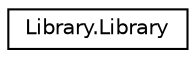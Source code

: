 digraph "Graphical Class Hierarchy"
{
  edge [fontname="Helvetica",fontsize="10",labelfontname="Helvetica",labelfontsize="10"];
  node [fontname="Helvetica",fontsize="10",shape=record];
  rankdir="LR";
  Node1 [label="Library.Library",height=0.2,width=0.4,color="black", fillcolor="white", style="filled",URL="$classLibrary_1_1Library.html"];
}
